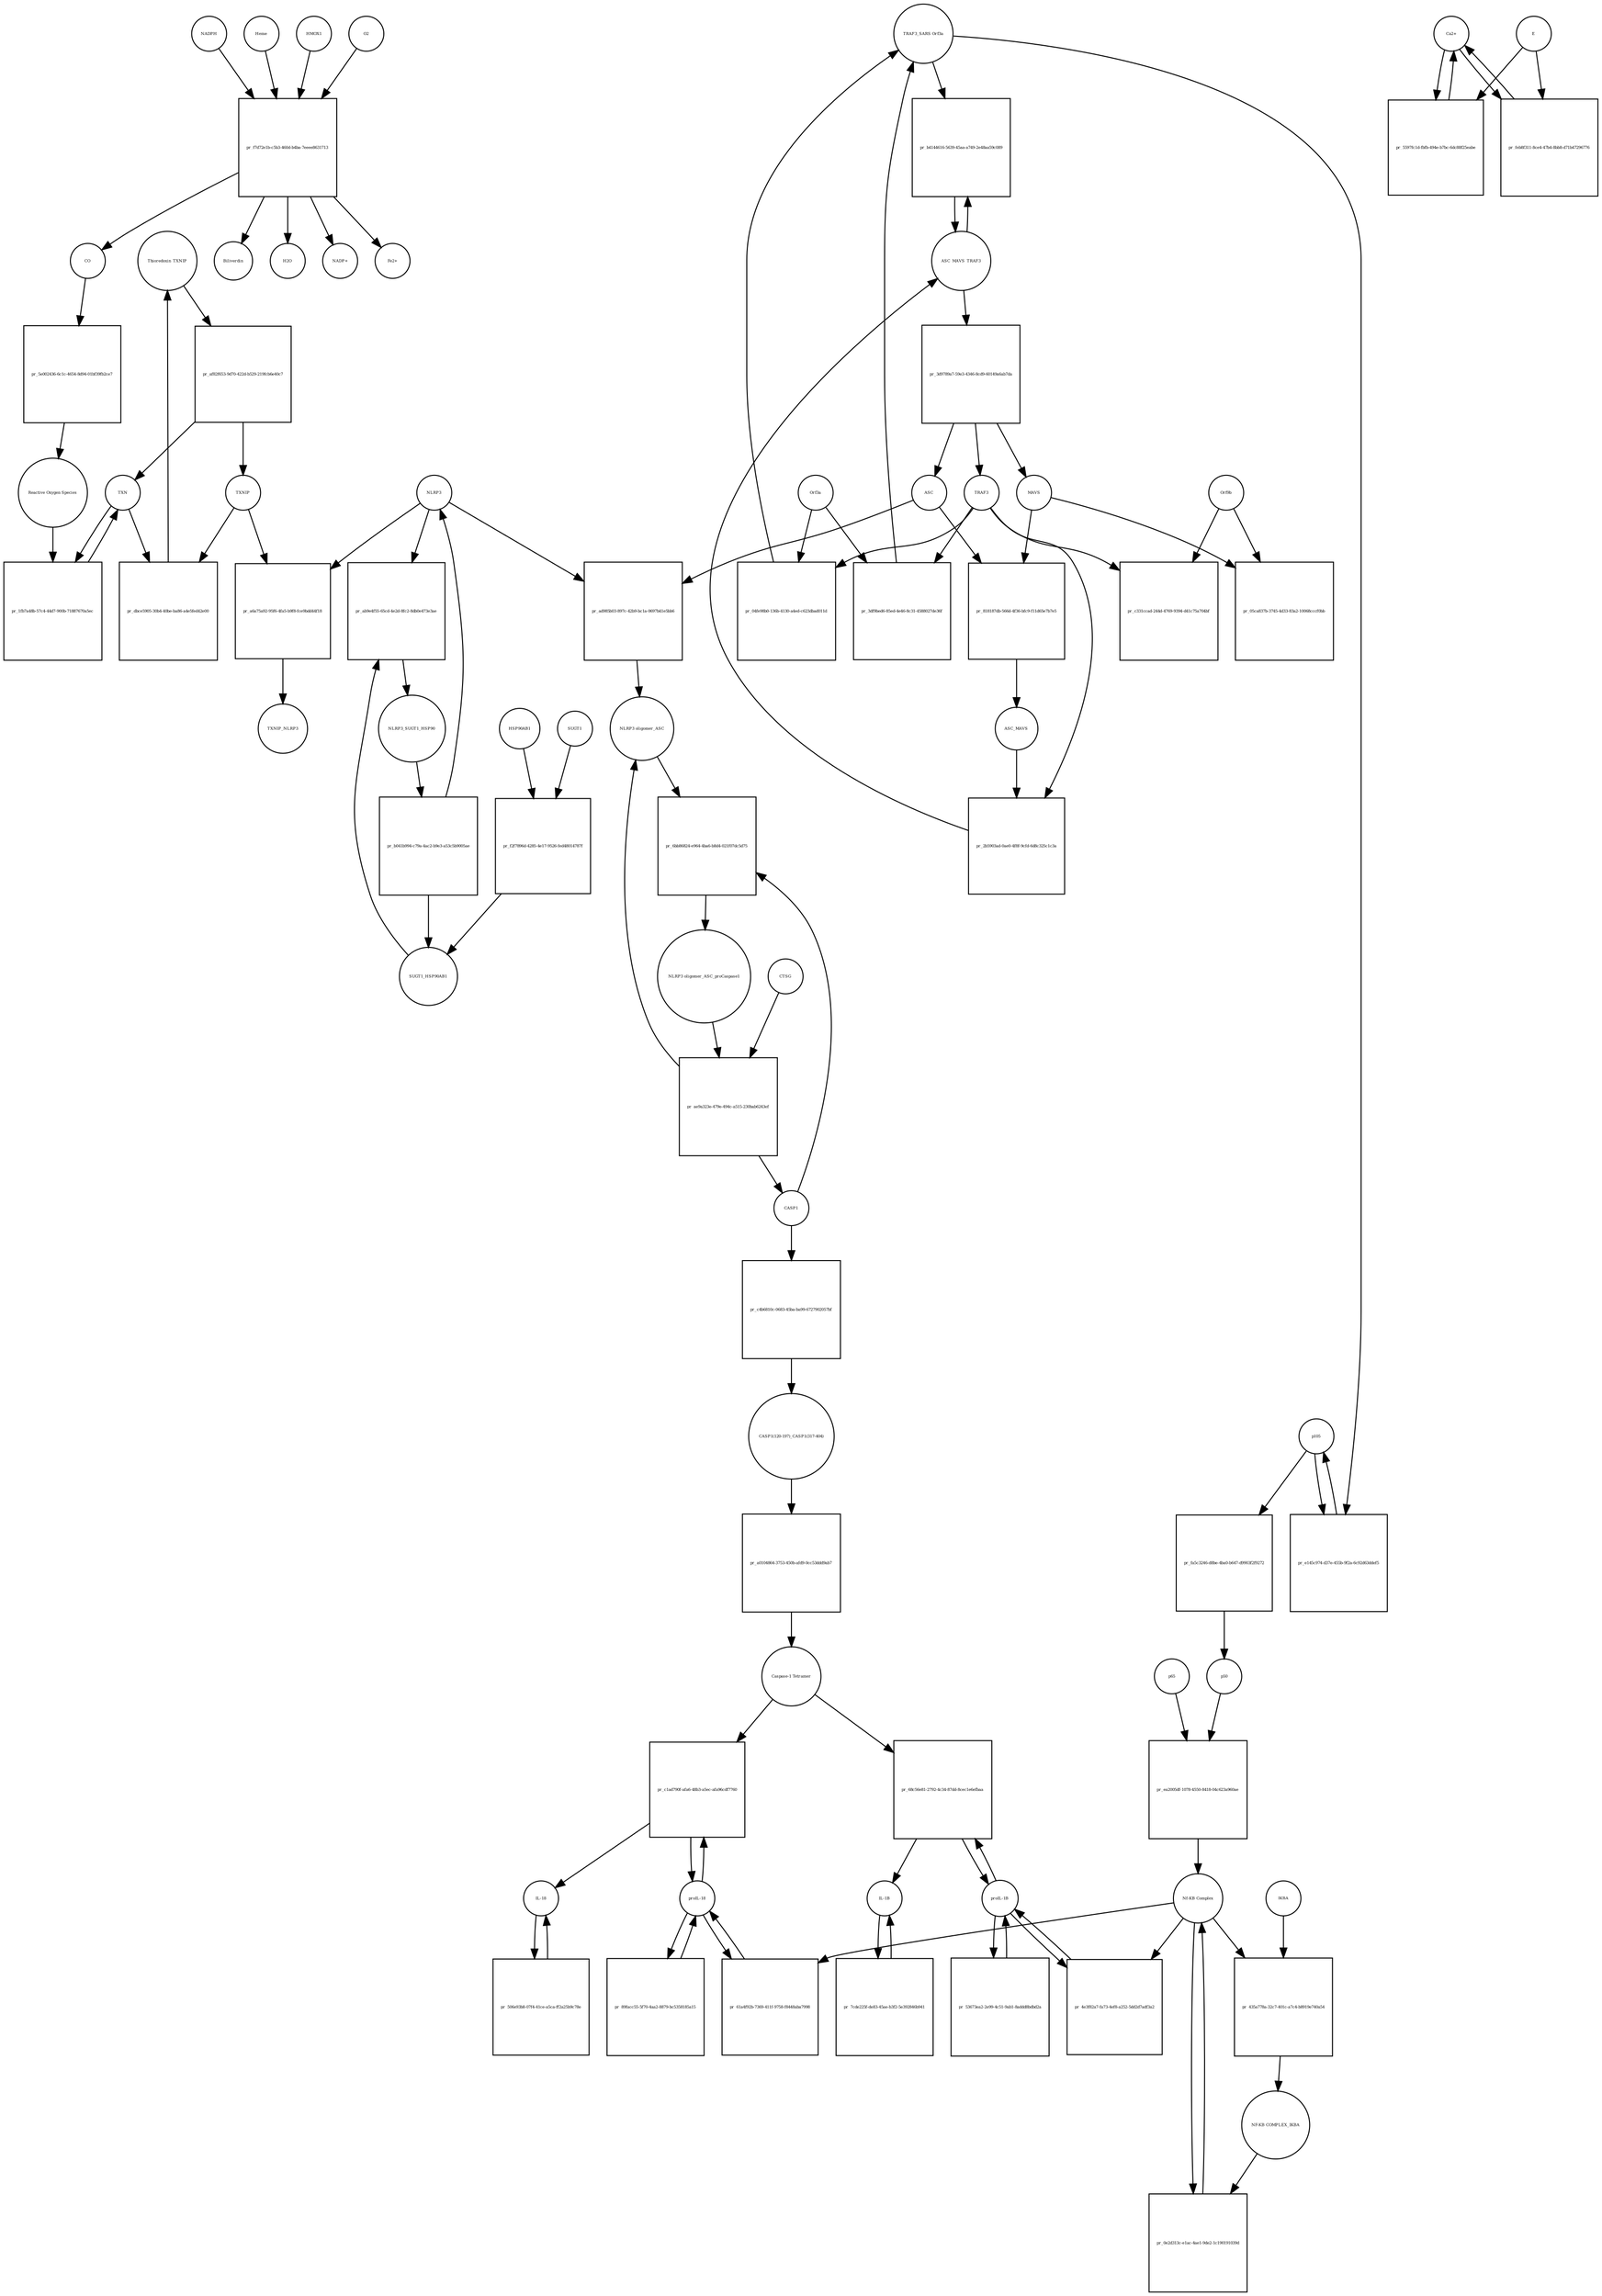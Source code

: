 strict digraph  {
Thioredoxin_TXNIP [annotation="urn_miriam_uniprot_P10599|urn_miriam_uniprot_Q9H3M7", bipartite=0, cls=complex, fontsize=4, label=Thioredoxin_TXNIP, shape=circle];
"pr_af82f653-9d70-422d-b529-219fcb6e40c7" [annotation="", bipartite=1, cls=process, fontsize=4, label="pr_af82f653-9d70-422d-b529-219fcb6e40c7", shape=square];
TXNIP [annotation=urn_miriam_uniprot_Q9H3M7, bipartite=0, cls=macromolecule, fontsize=4, label=TXNIP, shape=circle];
TXN [annotation=urn_miriam_uniprot_P10599, bipartite=0, cls=macromolecule, fontsize=4, label=TXN, shape=circle];
"pr_1fb7a48b-57c4-44d7-900b-71887670a5ec" [annotation="", bipartite=1, cls=process, fontsize=4, label="pr_1fb7a48b-57c4-44d7-900b-71887670a5ec", shape=square];
"Reactive Oxygen Species" [annotation="urn_miriam_obo.chebi_CHEBI%3A26523", bipartite=0, cls="simple chemical", fontsize=4, label="Reactive Oxygen Species", shape=circle];
"pr_dbce5905-30b4-40be-ba86-a4e5fed42e00" [annotation="", bipartite=1, cls=process, fontsize=4, label="pr_dbce5905-30b4-40be-ba86-a4e5fed42e00", shape=square];
HSP90AB1 [annotation=urn_miriam_uniprot_P08238, bipartite=0, cls=macromolecule, fontsize=4, label=HSP90AB1, shape=circle];
"pr_f2f7896d-4285-4e17-9526-fed48014787f" [annotation="", bipartite=1, cls=process, fontsize=4, label="pr_f2f7896d-4285-4e17-9526-fed48014787f", shape=square];
SUGT1 [annotation=urn_miriam_uniprot_Q9Y2Z0, bipartite=0, cls=macromolecule, fontsize=4, label=SUGT1, shape=circle];
SUGT1_HSP90AB1 [annotation="urn_miriam_uniprot_P08238|urn_miriam_uniprot_Q9Y2Z0", bipartite=0, cls=complex, fontsize=4, label=SUGT1_HSP90AB1, shape=circle];
NLRP3 [annotation=urn_miriam_uniprot_Q96P20, bipartite=0, cls=macromolecule, fontsize=4, label=NLRP3, shape=circle];
"pr_a6a75a92-95f6-4fa5-b9f8-fce9bdd44f18" [annotation="", bipartite=1, cls=process, fontsize=4, label="pr_a6a75a92-95f6-4fa5-b9f8-fce9bdd44f18", shape=square];
TXNIP_NLRP3 [annotation="urn_miriam_uniprot_Q9H3M7|urn_miriam_uniprot_Q96P20", bipartite=0, cls=complex, fontsize=4, label=TXNIP_NLRP3, shape=circle];
"NLRP3 oligomer_ASC_proCaspase1" [annotation="urn_miriam_uniprot_P29466|urn_miriam_uniprot_Q9ULZ3|urn_miriam_uniprot_Q96P20", bipartite=0, cls=complex, fontsize=4, label="NLRP3 oligomer_ASC_proCaspase1", shape=circle];
"pr_ae9a323e-479e-494c-a515-230bab6243ef" [annotation="", bipartite=1, cls=process, fontsize=4, label="pr_ae9a323e-479e-494c-a515-230bab6243ef", shape=square];
CASP1 [annotation=urn_miriam_uniprot_P29466, bipartite=0, cls=macromolecule, fontsize=4, label=CASP1, shape=circle];
CTSG [annotation=urn_miriam_uniprot_P08311, bipartite=0, cls=macromolecule, fontsize=4, label=CTSG, shape=circle];
"NLRP3 oligomer_ASC" [annotation="urn_miriam_uniprot_Q9ULZ3|urn_miriam_uniprot_Q96P20", bipartite=0, cls=complex, fontsize=4, label="NLRP3 oligomer_ASC", shape=circle];
"pr_c4b6810c-0683-45ba-ba99-6727902057bf" [annotation="", bipartite=1, cls=process, fontsize=4, label="pr_c4b6810c-0683-45ba-ba99-6727902057bf", shape=square];
"CASP1(120-197)_CASP1(317-404)" [annotation=urn_miriam_uniprot_P29466, bipartite=0, cls=complex, fontsize=4, label="CASP1(120-197)_CASP1(317-404)", shape=circle];
"pr_a0104864-3753-450b-afd9-0cc53ddd9ab7" [annotation="", bipartite=1, cls=process, fontsize=4, label="pr_a0104864-3753-450b-afd9-0cc53ddd9ab7", shape=square];
"Caspase-1 Tetramer" [annotation=urn_miriam_uniprot_P29466, bipartite=0, cls="complex multimer", fontsize=4, label="Caspase-1 Tetramer", shape=circle];
"proIL-1B" [annotation=urn_miriam_uniprot_P01584, bipartite=0, cls=macromolecule, fontsize=4, label="proIL-1B", shape=circle];
"pr_68c56e81-2792-4c34-87dd-8cec1e6efbaa" [annotation="", bipartite=1, cls=process, fontsize=4, label="pr_68c56e81-2792-4c34-87dd-8cec1e6efbaa", shape=square];
"IL-1B" [annotation=urn_miriam_uniprot_P01584, bipartite=0, cls=macromolecule, fontsize=4, label="IL-1B", shape=circle];
"pr_7cde225f-de83-45ae-b3f2-5e392846b941" [annotation="", bipartite=1, cls="omitted process", fontsize=4, label="pr_7cde225f-de83-45ae-b3f2-5e392846b941", shape=square];
"proIL-18" [annotation=urn_miriam_uniprot_Q14116, bipartite=0, cls=macromolecule, fontsize=4, label="proIL-18", shape=circle];
"pr_c1ad790f-afa6-48b3-a5ec-afa96cdf7760" [annotation="", bipartite=1, cls=process, fontsize=4, label="pr_c1ad790f-afa6-48b3-a5ec-afa96cdf7760", shape=square];
"IL-18" [annotation=urn_miriam_uniprot_Q14116, bipartite=0, cls=macromolecule, fontsize=4, label="IL-18", shape=circle];
"pr_506e93b8-07f4-41ce-a5ca-ff2a25b9c78e" [annotation="", bipartite=1, cls="omitted process", fontsize=4, label="pr_506e93b8-07f4-41ce-a5ca-ff2a25b9c78e", shape=square];
"pr_6bb86824-e964-4ba6-b8d4-021f07dc5d75" [annotation="", bipartite=1, cls=process, fontsize=4, label="pr_6bb86824-e964-4ba6-b8d4-021f07dc5d75", shape=square];
"pr_4e3f82a7-fa73-4ef8-a252-5dd2d7adf3a2" [annotation="", bipartite=1, cls=process, fontsize=4, label="pr_4e3f82a7-fa73-4ef8-a252-5dd2d7adf3a2", shape=square];
"Nf-KB Complex" [annotation="urn_miriam_uniprot_P19838|urn_miriam_uniprot_Q00653", bipartite=0, cls=complex, fontsize=4, label="Nf-KB Complex", shape=circle];
"pr_61a4f92b-7369-411f-9758-f8448aba7998" [annotation="", bipartite=1, cls=process, fontsize=4, label="pr_61a4f92b-7369-411f-9758-f8448aba7998", shape=square];
p50 [annotation=urn_miriam_uniprot_P19838, bipartite=0, cls=macromolecule, fontsize=4, label=p50, shape=circle];
"pr_ea2005df-1078-4550-8418-04c623a960ae" [annotation="", bipartite=1, cls=process, fontsize=4, label="pr_ea2005df-1078-4550-8418-04c623a960ae", shape=square];
p65 [annotation=urn_miriam_uniprot_Q00653, bipartite=0, cls=macromolecule, fontsize=4, label=p65, shape=circle];
Orf3a [annotation="urn_miriam_uniprot_P59632|urn_miriam_taxonomy_694009", bipartite=0, cls=macromolecule, fontsize=4, label=Orf3a, shape=circle];
"pr_3df9bed6-85ed-4e46-8c31-4588027de36f" [annotation="", bipartite=1, cls=process, fontsize=4, label="pr_3df9bed6-85ed-4e46-8c31-4588027de36f", shape=square];
TRAF3 [annotation=urn_miriam_uniprot_Q13114, bipartite=0, cls=macromolecule, fontsize=4, label=TRAF3, shape=circle];
"TRAF3_SARS Orf3a" [annotation="urn_miriam_uniprot_P59632|urn_miriam_uniprot_Q13114|urn_miriam_taxonomy_694009", bipartite=0, cls=complex, fontsize=4, label="TRAF3_SARS Orf3a", shape=circle];
p105 [annotation=urn_miriam_uniprot_P19838, bipartite=0, cls=macromolecule, fontsize=4, label=p105, shape=circle];
"pr_fa5c3246-d8be-4ba0-b647-d9903f2f9272" [annotation="", bipartite=1, cls="omitted process", fontsize=4, label="pr_fa5c3246-d8be-4ba0-b647-d9903f2f9272", shape=square];
ASC [annotation=urn_miriam_uniprot_Q9ULZ3, bipartite=0, cls=macromolecule, fontsize=4, label=ASC, shape=circle];
"pr_ad985b03-897c-42b9-bc1a-0697b41e5bb6" [annotation="", bipartite=1, cls=process, fontsize=4, label="pr_ad985b03-897c-42b9-bc1a-0697b41e5bb6", shape=square];
IKBA [annotation="", bipartite=0, cls=macromolecule, fontsize=4, label=IKBA, shape=circle];
"pr_435a778a-32c7-401c-a7c4-b8919e740a54" [annotation="", bipartite=1, cls=process, fontsize=4, label="pr_435a778a-32c7-401c-a7c4-b8919e740a54", shape=square];
"NF-KB COMPLEX_IKBA" [annotation=urn_miriam_uniprot_P19838, bipartite=0, cls=complex, fontsize=4, label="NF-KB COMPLEX_IKBA", shape=circle];
"pr_0e2d313c-e1ac-4ae1-9de2-1c190191039d" [annotation="", bipartite=1, cls=process, fontsize=4, label="pr_0e2d313c-e1ac-4ae1-9de2-1c190191039d", shape=square];
NLRP3_SUGT1_HSP90 [annotation="urn_miriam_uniprot_P08238|urn_miriam_uniprot_Q96P20|urn_miriam_uniprot_Q9Y2Z0", bipartite=0, cls=complex, fontsize=4, label=NLRP3_SUGT1_HSP90, shape=circle];
"pr_b041b994-c79a-4ac2-b9e3-a53c5b9005ae" [annotation="", bipartite=1, cls="omitted process", fontsize=4, label="pr_b041b994-c79a-4ac2-b9e3-a53c5b9005ae", shape=square];
"pr_818187db-566d-4f36-bfc9-f11d65e7b7e5" [annotation="", bipartite=1, cls=process, fontsize=4, label="pr_818187db-566d-4f36-bfc9-f11d65e7b7e5", shape=square];
ASC_MAVS [annotation=urn_miriam_uniprot_Q9ULZ3, bipartite=0, cls=complex, fontsize=4, label=ASC_MAVS, shape=circle];
MAVS [annotation=urn_miriam_uniprot_Q7Z434, bipartite=0, cls=macromolecule, fontsize=4, label=MAVS, shape=circle];
"pr_2b5903ad-0ae0-4f8f-9cfd-6d8c325c1c3a" [annotation="", bipartite=1, cls=process, fontsize=4, label="pr_2b5903ad-0ae0-4f8f-9cfd-6d8c325c1c3a", shape=square];
ASC_MAVS_TRAF3 [annotation="urn_miriam_pubmed_25847972|urn_miriam_uniprot_Q9ULZ3|urn_miriam_uniprot_Q13114", bipartite=0, cls=complex, fontsize=4, label=ASC_MAVS_TRAF3, shape=circle];
"pr_3d9789a7-59e3-4346-8cd9-60149a6ab7da" [annotation="", bipartite=1, cls=process, fontsize=4, label="pr_3d9789a7-59e3-4346-8cd9-60149a6ab7da", shape=square];
"pr_b4144616-5639-45aa-a749-2e48aa59c089" [annotation="", bipartite=1, cls="omitted process", fontsize=4, label="pr_b4144616-5639-45aa-a749-2e48aa59c089", shape=square];
"pr_ab9e4f55-65cd-4e2d-8fc2-8db0e473e3ae" [annotation="", bipartite=1, cls=process, fontsize=4, label="pr_ab9e4f55-65cd-4e2d-8fc2-8db0e473e3ae", shape=square];
"pr_53673ea2-2e99-4c51-9ab1-8addd8bdbd2a" [annotation="", bipartite=1, cls=process, fontsize=4, label="pr_53673ea2-2e99-4c51-9ab1-8addd8bdbd2a", shape=square];
"pr_89facc55-5f70-4aa2-8879-bc5358185a15" [annotation="", bipartite=1, cls=process, fontsize=4, label="pr_89facc55-5f70-4aa2-8879-bc5358185a15", shape=square];
"Ca2+" [annotation="urn_miriam_obo.chebi_CHEBI%3A29108", bipartite=0, cls="simple chemical", fontsize=4, label="Ca2+", shape=circle];
"pr_5597fc1d-fbfb-494e-b7bc-6dc88f25eabe" [annotation="", bipartite=1, cls=process, fontsize=4, label="pr_5597fc1d-fbfb-494e-b7bc-6dc88f25eabe", shape=square];
E [annotation="urn_miriam_uniprot_P59637|urn_miriam_taxonomy_694009", bipartite=0, cls=macromolecule, fontsize=4, label=E, shape=circle];
"pr_feb8f311-8ce4-47b4-8bb8-d71b47296776" [annotation="", bipartite=1, cls=process, fontsize=4, label="pr_feb8f311-8ce4-47b4-8bb8-d71b47296776", shape=square];
"pr_04fe98b0-136b-4130-a4ed-c623dbad011d" [annotation="", bipartite=1, cls=process, fontsize=4, label="pr_04fe98b0-136b-4130-a4ed-c623dbad011d", shape=square];
"pr_e145c974-d37e-455b-9f2a-6c92d63ddef5" [annotation="", bipartite=1, cls="omitted process", fontsize=4, label="pr_e145c974-d37e-455b-9f2a-6c92d63ddef5", shape=square];
Heme [annotation="urn_miriam_obo.chebi_CHEBI%3A30413", bipartite=0, cls="simple chemical", fontsize=4, label=Heme, shape=circle];
"pr_f7d72e1b-c5b3-460d-b4ba-7eeee8631713" [annotation="", bipartite=1, cls=process, fontsize=4, label="pr_f7d72e1b-c5b3-460d-b4ba-7eeee8631713", shape=square];
Biliverdin [annotation="urn_miriam_obo.chebi_CHEBI%3A17033", bipartite=0, cls="simple chemical", fontsize=4, label=Biliverdin, shape=circle];
HMOX1 [annotation=urn_miriam_uniprot_P09601, bipartite=0, cls=macromolecule, fontsize=4, label=HMOX1, shape=circle];
O2 [annotation="urn_miriam_obo.chebi_CHEBI%3A15379", bipartite=0, cls="simple chemical", fontsize=4, label=O2, shape=circle];
NADPH [annotation="urn_miriam_obo.chebi_CHEBI%3A16474", bipartite=0, cls="simple chemical", fontsize=4, label=NADPH, shape=circle];
H2O [annotation="urn_miriam_obo.chebi_CHEBI%3A15377", bipartite=0, cls="simple chemical", fontsize=4, label=H2O, shape=circle];
"NADP+" [annotation="urn_miriam_obo.chebi_CHEBI%3A18009", bipartite=0, cls="simple chemical", fontsize=4, label="NADP+", shape=circle];
CO [annotation="urn_miriam_obo.chebi_CHEBI%3A17245", bipartite=0, cls="simple chemical", fontsize=4, label=CO, shape=circle];
"Fe2+" [annotation="urn_miriam_obo.chebi_CHEBI%3A29033", bipartite=0, cls="simple chemical", fontsize=4, label="Fe2+", shape=circle];
"pr_5e002436-6c1c-4654-8d94-01bf39fb2ce7" [annotation="", bipartite=1, cls=process, fontsize=4, label="pr_5e002436-6c1c-4654-8d94-01bf39fb2ce7", shape=square];
"pr_05ca837b-3745-4d33-83a2-10068cccf0bb" [annotation="", bipartite=1, cls=process, fontsize=4, label="pr_05ca837b-3745-4d33-83a2-10068cccf0bb", shape=square];
Orf9b [annotation="urn_miriam_taxonomy_694009|urn_miriam_uniprot_P59636", bipartite=0, cls=macromolecule, fontsize=4, label=Orf9b, shape=circle];
"pr_c331ccad-244d-4769-9394-d41c75a704bf" [annotation="", bipartite=1, cls=process, fontsize=4, label="pr_c331ccad-244d-4769-9394-d41c75a704bf", shape=square];
Thioredoxin_TXNIP -> "pr_af82f653-9d70-422d-b529-219fcb6e40c7"  [annotation="", interaction_type=consumption];
"pr_af82f653-9d70-422d-b529-219fcb6e40c7" -> TXNIP  [annotation="", interaction_type=production];
"pr_af82f653-9d70-422d-b529-219fcb6e40c7" -> TXN  [annotation="", interaction_type=production];
TXNIP -> "pr_dbce5905-30b4-40be-ba86-a4e5fed42e00"  [annotation="", interaction_type=consumption];
TXNIP -> "pr_a6a75a92-95f6-4fa5-b9f8-fce9bdd44f18"  [annotation="", interaction_type=consumption];
TXN -> "pr_1fb7a48b-57c4-44d7-900b-71887670a5ec"  [annotation="", interaction_type=consumption];
TXN -> "pr_dbce5905-30b4-40be-ba86-a4e5fed42e00"  [annotation="", interaction_type=consumption];
"pr_1fb7a48b-57c4-44d7-900b-71887670a5ec" -> TXN  [annotation="", interaction_type=production];
"Reactive Oxygen Species" -> "pr_1fb7a48b-57c4-44d7-900b-71887670a5ec"  [annotation="", interaction_type="necessary stimulation"];
"pr_dbce5905-30b4-40be-ba86-a4e5fed42e00" -> Thioredoxin_TXNIP  [annotation="", interaction_type=production];
HSP90AB1 -> "pr_f2f7896d-4285-4e17-9526-fed48014787f"  [annotation="", interaction_type=consumption];
"pr_f2f7896d-4285-4e17-9526-fed48014787f" -> SUGT1_HSP90AB1  [annotation="", interaction_type=production];
SUGT1 -> "pr_f2f7896d-4285-4e17-9526-fed48014787f"  [annotation="", interaction_type=consumption];
SUGT1_HSP90AB1 -> "pr_ab9e4f55-65cd-4e2d-8fc2-8db0e473e3ae"  [annotation="", interaction_type=consumption];
NLRP3 -> "pr_a6a75a92-95f6-4fa5-b9f8-fce9bdd44f18"  [annotation="", interaction_type=consumption];
NLRP3 -> "pr_ad985b03-897c-42b9-bc1a-0697b41e5bb6"  [annotation="", interaction_type=consumption];
NLRP3 -> "pr_ab9e4f55-65cd-4e2d-8fc2-8db0e473e3ae"  [annotation="", interaction_type=consumption];
"pr_a6a75a92-95f6-4fa5-b9f8-fce9bdd44f18" -> TXNIP_NLRP3  [annotation="", interaction_type=production];
"NLRP3 oligomer_ASC_proCaspase1" -> "pr_ae9a323e-479e-494c-a515-230bab6243ef"  [annotation="", interaction_type=consumption];
"pr_ae9a323e-479e-494c-a515-230bab6243ef" -> CASP1  [annotation="", interaction_type=production];
"pr_ae9a323e-479e-494c-a515-230bab6243ef" -> "NLRP3 oligomer_ASC"  [annotation="", interaction_type=production];
CASP1 -> "pr_c4b6810c-0683-45ba-ba99-6727902057bf"  [annotation="", interaction_type=consumption];
CASP1 -> "pr_6bb86824-e964-4ba6-b8d4-021f07dc5d75"  [annotation="", interaction_type=consumption];
CTSG -> "pr_ae9a323e-479e-494c-a515-230bab6243ef"  [annotation="", interaction_type=catalysis];
"NLRP3 oligomer_ASC" -> "pr_6bb86824-e964-4ba6-b8d4-021f07dc5d75"  [annotation="", interaction_type=consumption];
"pr_c4b6810c-0683-45ba-ba99-6727902057bf" -> "CASP1(120-197)_CASP1(317-404)"  [annotation="", interaction_type=production];
"CASP1(120-197)_CASP1(317-404)" -> "pr_a0104864-3753-450b-afd9-0cc53ddd9ab7"  [annotation="", interaction_type=consumption];
"pr_a0104864-3753-450b-afd9-0cc53ddd9ab7" -> "Caspase-1 Tetramer"  [annotation="", interaction_type=production];
"Caspase-1 Tetramer" -> "pr_68c56e81-2792-4c34-87dd-8cec1e6efbaa"  [annotation="", interaction_type=catalysis];
"Caspase-1 Tetramer" -> "pr_c1ad790f-afa6-48b3-a5ec-afa96cdf7760"  [annotation="", interaction_type=catalysis];
"proIL-1B" -> "pr_68c56e81-2792-4c34-87dd-8cec1e6efbaa"  [annotation="", interaction_type=consumption];
"proIL-1B" -> "pr_4e3f82a7-fa73-4ef8-a252-5dd2d7adf3a2"  [annotation="", interaction_type=consumption];
"proIL-1B" -> "pr_53673ea2-2e99-4c51-9ab1-8addd8bdbd2a"  [annotation="", interaction_type=consumption];
"pr_68c56e81-2792-4c34-87dd-8cec1e6efbaa" -> "IL-1B"  [annotation="", interaction_type=production];
"pr_68c56e81-2792-4c34-87dd-8cec1e6efbaa" -> "proIL-1B"  [annotation="", interaction_type=production];
"IL-1B" -> "pr_7cde225f-de83-45ae-b3f2-5e392846b941"  [annotation="", interaction_type=consumption];
"pr_7cde225f-de83-45ae-b3f2-5e392846b941" -> "IL-1B"  [annotation="", interaction_type=production];
"proIL-18" -> "pr_c1ad790f-afa6-48b3-a5ec-afa96cdf7760"  [annotation="", interaction_type=consumption];
"proIL-18" -> "pr_61a4f92b-7369-411f-9758-f8448aba7998"  [annotation="", interaction_type=consumption];
"proIL-18" -> "pr_89facc55-5f70-4aa2-8879-bc5358185a15"  [annotation="", interaction_type=consumption];
"pr_c1ad790f-afa6-48b3-a5ec-afa96cdf7760" -> "IL-18"  [annotation="", interaction_type=production];
"pr_c1ad790f-afa6-48b3-a5ec-afa96cdf7760" -> "proIL-18"  [annotation="", interaction_type=production];
"IL-18" -> "pr_506e93b8-07f4-41ce-a5ca-ff2a25b9c78e"  [annotation="", interaction_type=consumption];
"pr_506e93b8-07f4-41ce-a5ca-ff2a25b9c78e" -> "IL-18"  [annotation="", interaction_type=production];
"pr_6bb86824-e964-4ba6-b8d4-021f07dc5d75" -> "NLRP3 oligomer_ASC_proCaspase1"  [annotation="", interaction_type=production];
"pr_4e3f82a7-fa73-4ef8-a252-5dd2d7adf3a2" -> "proIL-1B"  [annotation="", interaction_type=production];
"Nf-KB Complex" -> "pr_4e3f82a7-fa73-4ef8-a252-5dd2d7adf3a2"  [annotation=urn_miriam_pubmed_31034780, interaction_type=catalysis];
"Nf-KB Complex" -> "pr_61a4f92b-7369-411f-9758-f8448aba7998"  [annotation=urn_miriam_pubmed_31034780, interaction_type=catalysis];
"Nf-KB Complex" -> "pr_435a778a-32c7-401c-a7c4-b8919e740a54"  [annotation="", interaction_type=consumption];
"Nf-KB Complex" -> "pr_0e2d313c-e1ac-4ae1-9de2-1c190191039d"  [annotation="", interaction_type=consumption];
"pr_61a4f92b-7369-411f-9758-f8448aba7998" -> "proIL-18"  [annotation="", interaction_type=production];
p50 -> "pr_ea2005df-1078-4550-8418-04c623a960ae"  [annotation="", interaction_type=consumption];
"pr_ea2005df-1078-4550-8418-04c623a960ae" -> "Nf-KB Complex"  [annotation="", interaction_type=production];
p65 -> "pr_ea2005df-1078-4550-8418-04c623a960ae"  [annotation="", interaction_type=consumption];
Orf3a -> "pr_3df9bed6-85ed-4e46-8c31-4588027de36f"  [annotation="", interaction_type=consumption];
Orf3a -> "pr_04fe98b0-136b-4130-a4ed-c623dbad011d"  [annotation="", interaction_type=consumption];
"pr_3df9bed6-85ed-4e46-8c31-4588027de36f" -> "TRAF3_SARS Orf3a"  [annotation="", interaction_type=production];
TRAF3 -> "pr_3df9bed6-85ed-4e46-8c31-4588027de36f"  [annotation="", interaction_type=consumption];
TRAF3 -> "pr_2b5903ad-0ae0-4f8f-9cfd-6d8c325c1c3a"  [annotation="", interaction_type=consumption];
TRAF3 -> "pr_04fe98b0-136b-4130-a4ed-c623dbad011d"  [annotation="", interaction_type=consumption];
TRAF3 -> "pr_c331ccad-244d-4769-9394-d41c75a704bf"  [annotation="", interaction_type=consumption];
"TRAF3_SARS Orf3a" -> "pr_b4144616-5639-45aa-a749-2e48aa59c089"  [annotation="urn_miriam_pubmed_25847972|urn_miriam_pubmed_31034780|urn_miriam_taxonomy_9606", interaction_type=catalysis];
"TRAF3_SARS Orf3a" -> "pr_e145c974-d37e-455b-9f2a-6c92d63ddef5"  [annotation="urn_miriam_pubmed_31034780|urn_miriam_taxonomy_9606", interaction_type=catalysis];
p105 -> "pr_fa5c3246-d8be-4ba0-b647-d9903f2f9272"  [annotation="", interaction_type=consumption];
p105 -> "pr_e145c974-d37e-455b-9f2a-6c92d63ddef5"  [annotation="", interaction_type=consumption];
"pr_fa5c3246-d8be-4ba0-b647-d9903f2f9272" -> p50  [annotation="", interaction_type=production];
ASC -> "pr_ad985b03-897c-42b9-bc1a-0697b41e5bb6"  [annotation="", interaction_type=consumption];
ASC -> "pr_818187db-566d-4f36-bfc9-f11d65e7b7e5"  [annotation="", interaction_type=consumption];
"pr_ad985b03-897c-42b9-bc1a-0697b41e5bb6" -> "NLRP3 oligomer_ASC"  [annotation="", interaction_type=production];
IKBA -> "pr_435a778a-32c7-401c-a7c4-b8919e740a54"  [annotation="", interaction_type=consumption];
"pr_435a778a-32c7-401c-a7c4-b8919e740a54" -> "NF-KB COMPLEX_IKBA"  [annotation="", interaction_type=production];
"NF-KB COMPLEX_IKBA" -> "pr_0e2d313c-e1ac-4ae1-9de2-1c190191039d"  [annotation="", interaction_type=inhibition];
"pr_0e2d313c-e1ac-4ae1-9de2-1c190191039d" -> "Nf-KB Complex"  [annotation="", interaction_type=production];
NLRP3_SUGT1_HSP90 -> "pr_b041b994-c79a-4ac2-b9e3-a53c5b9005ae"  [annotation="", interaction_type=consumption];
"pr_b041b994-c79a-4ac2-b9e3-a53c5b9005ae" -> NLRP3  [annotation="", interaction_type=production];
"pr_b041b994-c79a-4ac2-b9e3-a53c5b9005ae" -> SUGT1_HSP90AB1  [annotation="", interaction_type=production];
"pr_818187db-566d-4f36-bfc9-f11d65e7b7e5" -> ASC_MAVS  [annotation="", interaction_type=production];
ASC_MAVS -> "pr_2b5903ad-0ae0-4f8f-9cfd-6d8c325c1c3a"  [annotation="", interaction_type=consumption];
MAVS -> "pr_818187db-566d-4f36-bfc9-f11d65e7b7e5"  [annotation="", interaction_type=consumption];
MAVS -> "pr_05ca837b-3745-4d33-83a2-10068cccf0bb"  [annotation="", interaction_type=consumption];
"pr_2b5903ad-0ae0-4f8f-9cfd-6d8c325c1c3a" -> ASC_MAVS_TRAF3  [annotation="", interaction_type=production];
ASC_MAVS_TRAF3 -> "pr_3d9789a7-59e3-4346-8cd9-60149a6ab7da"  [annotation="", interaction_type=consumption];
ASC_MAVS_TRAF3 -> "pr_b4144616-5639-45aa-a749-2e48aa59c089"  [annotation="", interaction_type=consumption];
"pr_3d9789a7-59e3-4346-8cd9-60149a6ab7da" -> ASC  [annotation="", interaction_type=production];
"pr_3d9789a7-59e3-4346-8cd9-60149a6ab7da" -> TRAF3  [annotation="", interaction_type=production];
"pr_3d9789a7-59e3-4346-8cd9-60149a6ab7da" -> MAVS  [annotation="", interaction_type=production];
"pr_b4144616-5639-45aa-a749-2e48aa59c089" -> ASC_MAVS_TRAF3  [annotation="", interaction_type=production];
"pr_ab9e4f55-65cd-4e2d-8fc2-8db0e473e3ae" -> NLRP3_SUGT1_HSP90  [annotation="", interaction_type=production];
"pr_53673ea2-2e99-4c51-9ab1-8addd8bdbd2a" -> "proIL-1B"  [annotation="", interaction_type=production];
"pr_89facc55-5f70-4aa2-8879-bc5358185a15" -> "proIL-18"  [annotation="", interaction_type=production];
"Ca2+" -> "pr_5597fc1d-fbfb-494e-b7bc-6dc88f25eabe"  [annotation="", interaction_type=consumption];
"Ca2+" -> "pr_feb8f311-8ce4-47b4-8bb8-d71b47296776"  [annotation="", interaction_type=consumption];
"pr_5597fc1d-fbfb-494e-b7bc-6dc88f25eabe" -> "Ca2+"  [annotation="", interaction_type=production];
E -> "pr_5597fc1d-fbfb-494e-b7bc-6dc88f25eabe"  [annotation="urn_miriam_pubmed_26331680|urn_miriam_doi_10.1016%2Fj.bbrc.2020.05.206|urn_miriam_taxonomy_392815", interaction_type=catalysis];
E -> "pr_feb8f311-8ce4-47b4-8bb8-d71b47296776"  [annotation="urn_miriam_pubmed_26331680|urn_miriam_doi_10.1016%2Fj.bbrc.2020.05.206|urn_miriam_taxonomy_392815", interaction_type=catalysis];
"pr_feb8f311-8ce4-47b4-8bb8-d71b47296776" -> "Ca2+"  [annotation="", interaction_type=production];
"pr_04fe98b0-136b-4130-a4ed-c623dbad011d" -> "TRAF3_SARS Orf3a"  [annotation="", interaction_type=production];
"pr_e145c974-d37e-455b-9f2a-6c92d63ddef5" -> p105  [annotation="", interaction_type=production];
Heme -> "pr_f7d72e1b-c5b3-460d-b4ba-7eeee8631713"  [annotation="", interaction_type=consumption];
"pr_f7d72e1b-c5b3-460d-b4ba-7eeee8631713" -> Biliverdin  [annotation="", interaction_type=production];
"pr_f7d72e1b-c5b3-460d-b4ba-7eeee8631713" -> H2O  [annotation="", interaction_type=production];
"pr_f7d72e1b-c5b3-460d-b4ba-7eeee8631713" -> "NADP+"  [annotation="", interaction_type=production];
"pr_f7d72e1b-c5b3-460d-b4ba-7eeee8631713" -> CO  [annotation="", interaction_type=production];
"pr_f7d72e1b-c5b3-460d-b4ba-7eeee8631713" -> "Fe2+"  [annotation="", interaction_type=production];
HMOX1 -> "pr_f7d72e1b-c5b3-460d-b4ba-7eeee8631713"  [annotation="", interaction_type=catalysis];
O2 -> "pr_f7d72e1b-c5b3-460d-b4ba-7eeee8631713"  [annotation="", interaction_type=consumption];
NADPH -> "pr_f7d72e1b-c5b3-460d-b4ba-7eeee8631713"  [annotation="", interaction_type=consumption];
CO -> "pr_5e002436-6c1c-4654-8d94-01bf39fb2ce7"  [annotation="urn_miriam_pubmed_28356568|urn_miriam_pubmed_25770182", interaction_type=inhibition];
"pr_5e002436-6c1c-4654-8d94-01bf39fb2ce7" -> "Reactive Oxygen Species"  [annotation="", interaction_type=production];
Orf9b -> "pr_05ca837b-3745-4d33-83a2-10068cccf0bb"  [annotation="urn_miriam_doi_10.4049%2Fjimmunol.1303196", interaction_type=catalysis];
Orf9b -> "pr_c331ccad-244d-4769-9394-d41c75a704bf"  [annotation="urn_miriam_doi_10.4049%2Fjimmunol.1303196", interaction_type=catalysis];
}
